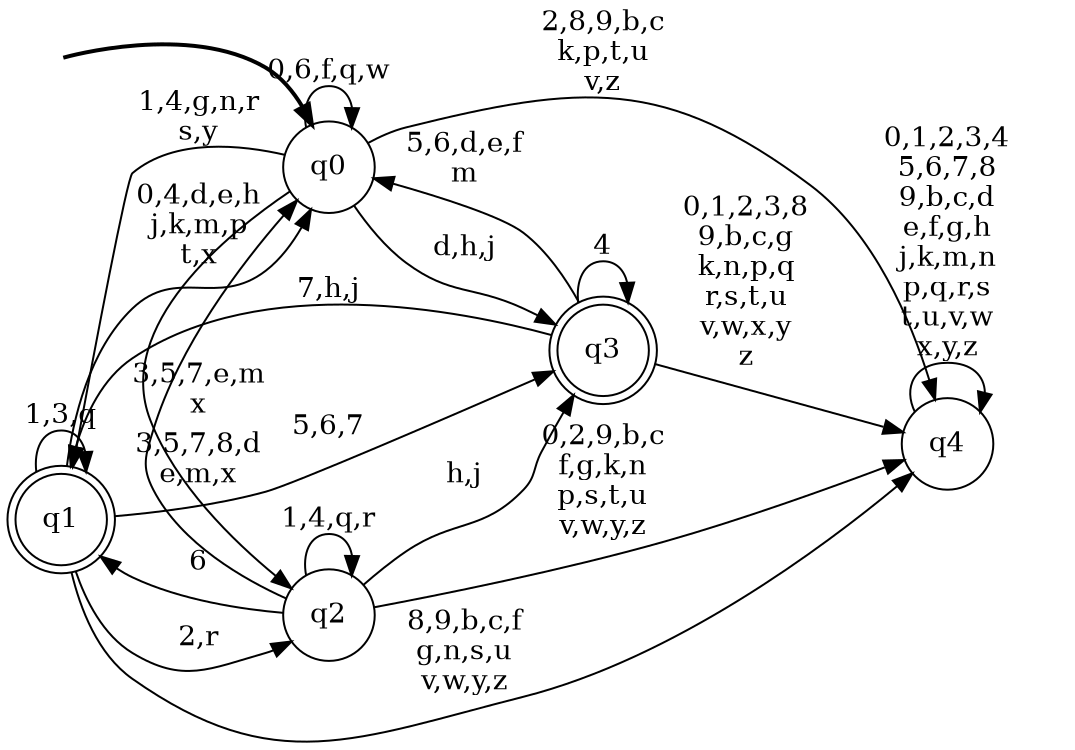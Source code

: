 digraph DFA {
__start0 [style = invis, shape = none, label = "", width = 0, height = 0];

rankdir=LR;
size="8,5";

s0 [style="filled", color="black", fillcolor="white" shape="circle", label="q0"];
s1 [style="rounded,filled", color="black", fillcolor="white" shape="doublecircle", label="q1"];
s2 [style="filled", color="black", fillcolor="white" shape="circle", label="q2"];
s3 [style="rounded,filled", color="black", fillcolor="white" shape="doublecircle", label="q3"];
s4 [style="filled", color="black", fillcolor="white" shape="circle", label="q4"];
subgraph cluster_main { 
	graph [pad=".75", ranksep="0.15", nodesep="0.15"];
	 style=invis; 
	__start0 -> s0 [penwidth=2];
}
s0 -> s0 [label="0,6,f,q,w"];
s0 -> s1 [label="1,4,g,n,r\ns,y"];
s0 -> s2 [label="3,5,7,e,m\nx"];
s0 -> s3 [label="d,h,j"];
s0 -> s4 [label="2,8,9,b,c\nk,p,t,u\nv,z"];
s1 -> s0 [label="0,4,d,e,h\nj,k,m,p\nt,x"];
s1 -> s1 [label="1,3,q"];
s1 -> s2 [label="2,r"];
s1 -> s3 [label="5,6,7"];
s1 -> s4 [label="8,9,b,c,f\ng,n,s,u\nv,w,y,z"];
s2 -> s0 [label="3,5,7,8,d\ne,m,x"];
s2 -> s1 [label="6"];
s2 -> s2 [label="1,4,q,r"];
s2 -> s3 [label="h,j"];
s2 -> s4 [label="0,2,9,b,c\nf,g,k,n\np,s,t,u\nv,w,y,z"];
s3 -> s0 [label="5,6,d,e,f\nm"];
s3 -> s1 [label="7,h,j"];
s3 -> s3 [label="4"];
s3 -> s4 [label="0,1,2,3,8\n9,b,c,g\nk,n,p,q\nr,s,t,u\nv,w,x,y\nz"];
s4 -> s4 [label="0,1,2,3,4\n5,6,7,8\n9,b,c,d\ne,f,g,h\nj,k,m,n\np,q,r,s\nt,u,v,w\nx,y,z"];

}